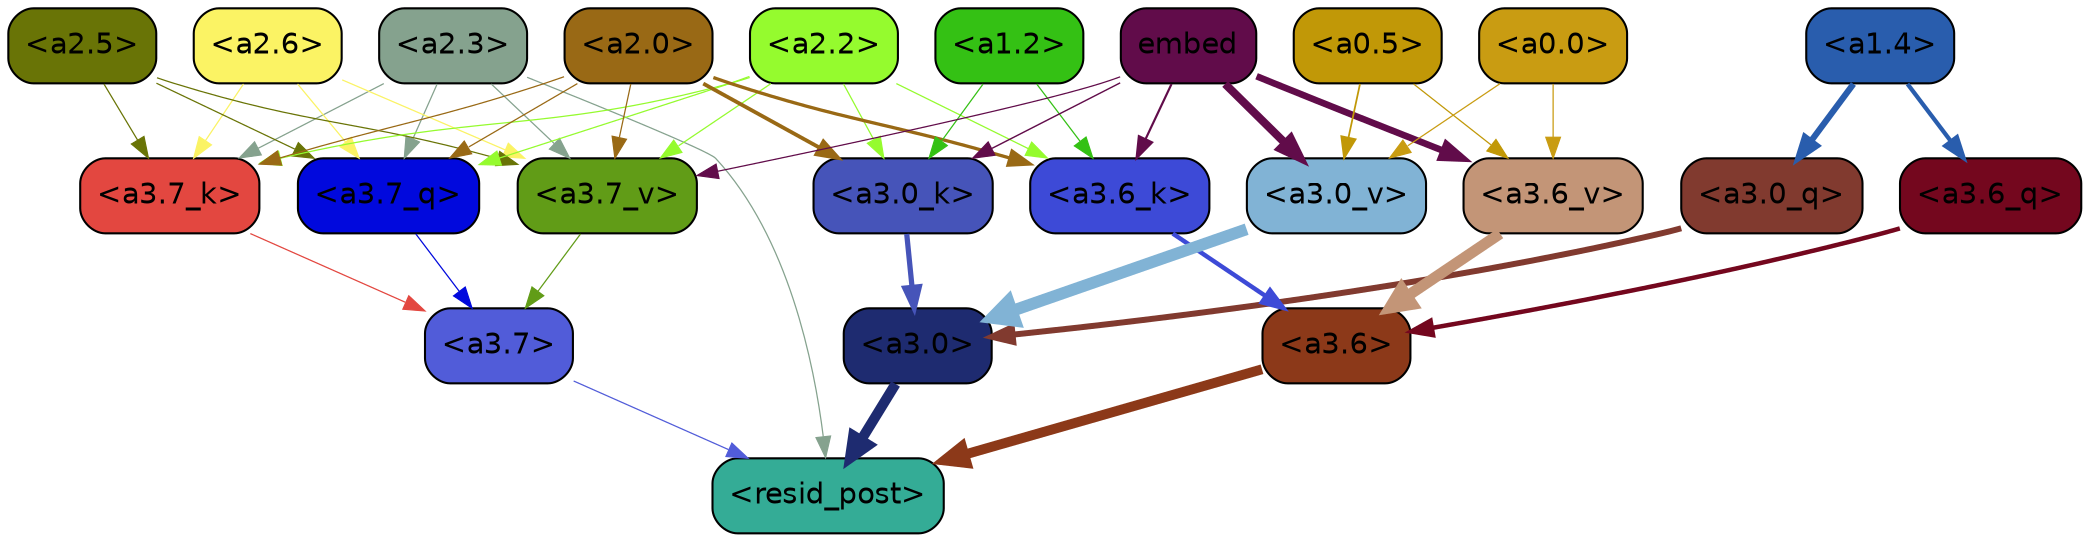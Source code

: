 strict digraph "" {
	graph [bgcolor=transparent,
		layout=dot,
		overlap=false,
		splines=true
	];
	"<a3.7>"	[color=black,
		fillcolor="#515cd9",
		fontname=Helvetica,
		shape=box,
		style="filled, rounded"];
	"<resid_post>"	[color=black,
		fillcolor="#34ac96",
		fontname=Helvetica,
		shape=box,
		style="filled, rounded"];
	"<a3.7>" -> "<resid_post>"	[color="#515cd9",
		penwidth=0.6];
	"<a3.6>"	[color=black,
		fillcolor="#8c3919",
		fontname=Helvetica,
		shape=box,
		style="filled, rounded"];
	"<a3.6>" -> "<resid_post>"	[color="#8c3919",
		penwidth=4.751592040061951];
	"<a3.0>"	[color=black,
		fillcolor="#1e2b70",
		fontname=Helvetica,
		shape=box,
		style="filled, rounded"];
	"<a3.0>" -> "<resid_post>"	[color="#1e2b70",
		penwidth=4.904066681861877];
	"<a2.3>"	[color=black,
		fillcolor="#85a28e",
		fontname=Helvetica,
		shape=box,
		style="filled, rounded"];
	"<a2.3>" -> "<resid_post>"	[color="#85a28e",
		penwidth=0.6];
	"<a3.7_q>"	[color=black,
		fillcolor="#0109dd",
		fontname=Helvetica,
		shape=box,
		style="filled, rounded"];
	"<a2.3>" -> "<a3.7_q>"	[color="#85a28e",
		penwidth=0.6];
	"<a3.7_k>"	[color=black,
		fillcolor="#e34740",
		fontname=Helvetica,
		shape=box,
		style="filled, rounded"];
	"<a2.3>" -> "<a3.7_k>"	[color="#85a28e",
		penwidth=0.6];
	"<a3.7_v>"	[color=black,
		fillcolor="#619c17",
		fontname=Helvetica,
		shape=box,
		style="filled, rounded"];
	"<a2.3>" -> "<a3.7_v>"	[color="#85a28e",
		penwidth=0.6];
	"<a3.7_q>" -> "<a3.7>"	[color="#0109dd",
		penwidth=0.6];
	"<a3.6_q>"	[color=black,
		fillcolor="#74071e",
		fontname=Helvetica,
		shape=box,
		style="filled, rounded"];
	"<a3.6_q>" -> "<a3.6>"	[color="#74071e",
		penwidth=2.160832464694977];
	"<a3.0_q>"	[color=black,
		fillcolor="#813a2f",
		fontname=Helvetica,
		shape=box,
		style="filled, rounded"];
	"<a3.0_q>" -> "<a3.0>"	[color="#813a2f",
		penwidth=2.870753765106201];
	"<a3.7_k>" -> "<a3.7>"	[color="#e34740",
		penwidth=0.6];
	"<a3.6_k>"	[color=black,
		fillcolor="#3d4ad7",
		fontname=Helvetica,
		shape=box,
		style="filled, rounded"];
	"<a3.6_k>" -> "<a3.6>"	[color="#3d4ad7",
		penwidth=2.13908451795578];
	"<a3.0_k>"	[color=black,
		fillcolor="#4654b9",
		fontname=Helvetica,
		shape=box,
		style="filled, rounded"];
	"<a3.0_k>" -> "<a3.0>"	[color="#4654b9",
		penwidth=2.520303964614868];
	"<a3.7_v>" -> "<a3.7>"	[color="#619c17",
		penwidth=0.6];
	"<a3.6_v>"	[color=black,
		fillcolor="#c39577",
		fontname=Helvetica,
		shape=box,
		style="filled, rounded"];
	"<a3.6_v>" -> "<a3.6>"	[color="#c39577",
		penwidth=5.297133803367615];
	"<a3.0_v>"	[color=black,
		fillcolor="#81b3d5",
		fontname=Helvetica,
		shape=box,
		style="filled, rounded"];
	"<a3.0_v>" -> "<a3.0>"	[color="#81b3d5",
		penwidth=5.680712580680847];
	"<a2.6>"	[color=black,
		fillcolor="#fbf364",
		fontname=Helvetica,
		shape=box,
		style="filled, rounded"];
	"<a2.6>" -> "<a3.7_q>"	[color="#fbf364",
		penwidth=0.6];
	"<a2.6>" -> "<a3.7_k>"	[color="#fbf364",
		penwidth=0.6];
	"<a2.6>" -> "<a3.7_v>"	[color="#fbf364",
		penwidth=0.6];
	"<a2.5>"	[color=black,
		fillcolor="#697406",
		fontname=Helvetica,
		shape=box,
		style="filled, rounded"];
	"<a2.5>" -> "<a3.7_q>"	[color="#697406",
		penwidth=0.6];
	"<a2.5>" -> "<a3.7_k>"	[color="#697406",
		penwidth=0.6];
	"<a2.5>" -> "<a3.7_v>"	[color="#697406",
		penwidth=0.6];
	"<a2.2>"	[color=black,
		fillcolor="#95fb2e",
		fontname=Helvetica,
		shape=box,
		style="filled, rounded"];
	"<a2.2>" -> "<a3.7_q>"	[color="#95fb2e",
		penwidth=0.6];
	"<a2.2>" -> "<a3.7_k>"	[color="#95fb2e",
		penwidth=0.6];
	"<a2.2>" -> "<a3.6_k>"	[color="#95fb2e",
		penwidth=0.6];
	"<a2.2>" -> "<a3.0_k>"	[color="#95fb2e",
		penwidth=0.6];
	"<a2.2>" -> "<a3.7_v>"	[color="#95fb2e",
		penwidth=0.6];
	"<a2.0>"	[color=black,
		fillcolor="#996915",
		fontname=Helvetica,
		shape=box,
		style="filled, rounded"];
	"<a2.0>" -> "<a3.7_q>"	[color="#996915",
		penwidth=0.6];
	"<a2.0>" -> "<a3.7_k>"	[color="#996915",
		penwidth=0.6];
	"<a2.0>" -> "<a3.6_k>"	[color="#996915",
		penwidth=1.5897698998451233];
	"<a2.0>" -> "<a3.0_k>"	[color="#996915",
		penwidth=1.8405593037605286];
	"<a2.0>" -> "<a3.7_v>"	[color="#996915",
		penwidth=0.6];
	"<a1.4>"	[color=black,
		fillcolor="#295dad",
		fontname=Helvetica,
		shape=box,
		style="filled, rounded"];
	"<a1.4>" -> "<a3.6_q>"	[color="#295dad",
		penwidth=2.038943290710449];
	"<a1.4>" -> "<a3.0_q>"	[color="#295dad",
		penwidth=2.9756359085440636];
	"<a1.2>"	[color=black,
		fillcolor="#34c114",
		fontname=Helvetica,
		shape=box,
		style="filled, rounded"];
	"<a1.2>" -> "<a3.6_k>"	[color="#34c114",
		penwidth=0.6];
	"<a1.2>" -> "<a3.0_k>"	[color="#34c114",
		penwidth=0.6];
	embed	[color=black,
		fillcolor="#610c4a",
		fontname=Helvetica,
		shape=box,
		style="filled, rounded"];
	embed -> "<a3.6_k>"	[color="#610c4a",
		penwidth=1.046662151813507];
	embed -> "<a3.0_k>"	[color="#610c4a",
		penwidth=0.6800519227981567];
	embed -> "<a3.7_v>"	[color="#610c4a",
		penwidth=0.6];
	embed -> "<a3.6_v>"	[color="#610c4a",
		penwidth=3.1840110421180725];
	embed -> "<a3.0_v>"	[color="#610c4a",
		penwidth=3.9005755856633186];
	"<a0.5>"	[color=black,
		fillcolor="#c19807",
		fontname=Helvetica,
		shape=box,
		style="filled, rounded"];
	"<a0.5>" -> "<a3.6_v>"	[color="#c19807",
		penwidth=0.6];
	"<a0.5>" -> "<a3.0_v>"	[color="#c19807",
		penwidth=0.8493617177009583];
	"<a0.0>"	[color=black,
		fillcolor="#c99c12",
		fontname=Helvetica,
		shape=box,
		style="filled, rounded"];
	"<a0.0>" -> "<a3.6_v>"	[color="#c99c12",
		penwidth=0.6];
	"<a0.0>" -> "<a3.0_v>"	[color="#c99c12",
		penwidth=0.6];
}
